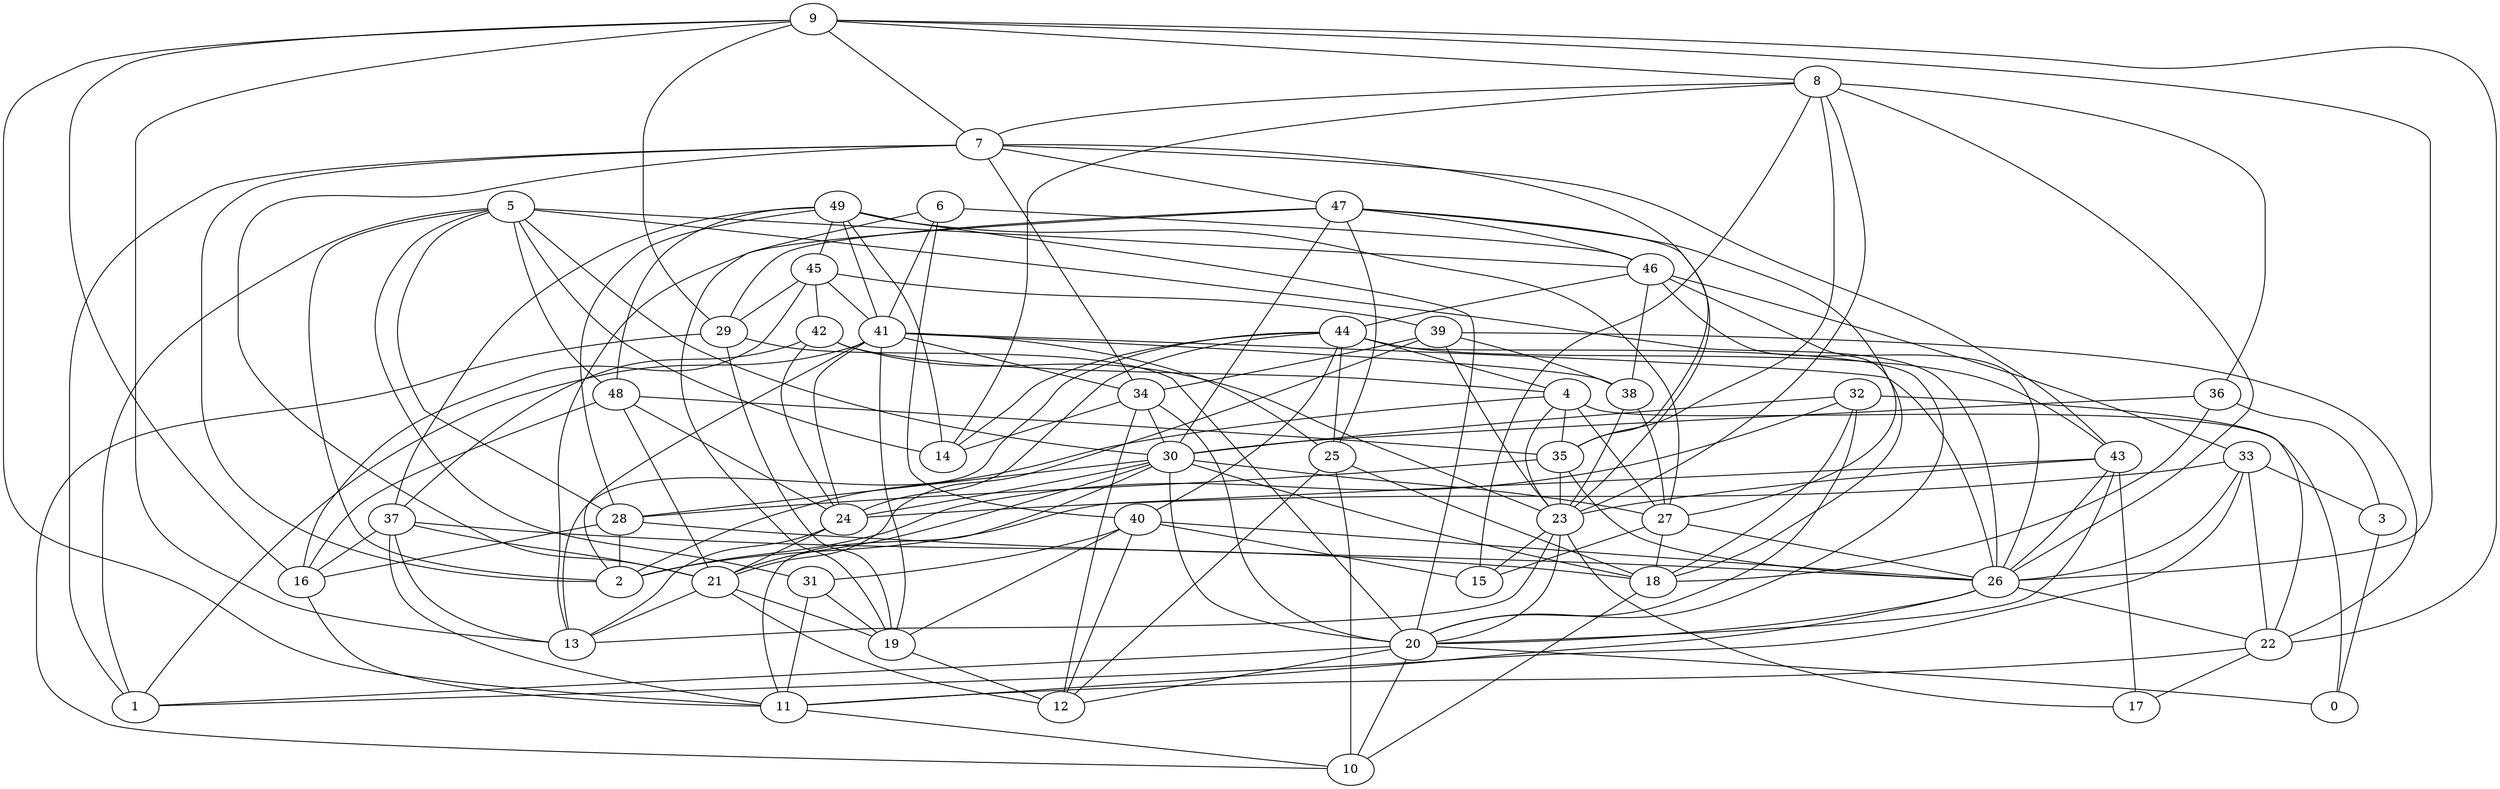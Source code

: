 digraph GG_graph {

subgraph G_graph {
edge [color = black]
"7" -> "43" [dir = none]
"7" -> "21" [dir = none]
"5" -> "26" [dir = none]
"5" -> "2" [dir = none]
"5" -> "46" [dir = none]
"5" -> "28" [dir = none]
"28" -> "16" [dir = none]
"41" -> "24" [dir = none]
"41" -> "38" [dir = none]
"41" -> "25" [dir = none]
"41" -> "1" [dir = none]
"41" -> "2" [dir = none]
"36" -> "30" [dir = none]
"36" -> "18" [dir = none]
"36" -> "3" [dir = none]
"25" -> "18" [dir = none]
"25" -> "10" [dir = none]
"37" -> "11" [dir = none]
"37" -> "13" [dir = none]
"37" -> "18" [dir = none]
"23" -> "15" [dir = none]
"23" -> "20" [dir = none]
"21" -> "19" [dir = none]
"24" -> "13" [dir = none]
"29" -> "10" [dir = none]
"47" -> "13" [dir = none]
"47" -> "25" [dir = none]
"9" -> "29" [dir = none]
"9" -> "11" [dir = none]
"9" -> "7" [dir = none]
"9" -> "13" [dir = none]
"9" -> "16" [dir = none]
"22" -> "17" [dir = none]
"20" -> "12" [dir = none]
"20" -> "1" [dir = none]
"20" -> "0" [dir = none]
"48" -> "24" [dir = none]
"48" -> "21" [dir = none]
"48" -> "35" [dir = none]
"31" -> "11" [dir = none]
"44" -> "25" [dir = none]
"44" -> "13" [dir = none]
"44" -> "24" [dir = none]
"44" -> "4" [dir = none]
"44" -> "43" [dir = none]
"44" -> "14" [dir = none]
"34" -> "30" [dir = none]
"11" -> "10" [dir = none]
"39" -> "23" [dir = none]
"39" -> "21" [dir = none]
"39" -> "38" [dir = none]
"39" -> "34" [dir = none]
"40" -> "19" [dir = none]
"40" -> "12" [dir = none]
"40" -> "31" [dir = none]
"46" -> "38" [dir = none]
"46" -> "33" [dir = none]
"26" -> "22" [dir = none]
"26" -> "11" [dir = none]
"32" -> "2" [dir = none]
"32" -> "30" [dir = none]
"32" -> "22" [dir = none]
"43" -> "17" [dir = none]
"4" -> "27" [dir = none]
"4" -> "0" [dir = none]
"4" -> "2" [dir = none]
"4" -> "23" [dir = none]
"33" -> "3" [dir = none]
"33" -> "26" [dir = none]
"35" -> "26" [dir = none]
"27" -> "15" [dir = none]
"42" -> "37" [dir = none]
"42" -> "23" [dir = none]
"49" -> "37" [dir = none]
"49" -> "14" [dir = none]
"49" -> "20" [dir = none]
"49" -> "41" [dir = none]
"49" -> "48" [dir = none]
"49" -> "27" [dir = none]
"8" -> "23" [dir = none]
"8" -> "36" [dir = none]
"8" -> "15" [dir = none]
"8" -> "26" [dir = none]
"8" -> "35" [dir = none]
"19" -> "12" [dir = none]
"30" -> "28" [dir = none]
"30" -> "20" [dir = none]
"30" -> "24" [dir = none]
"30" -> "21" [dir = none]
"30" -> "18" [dir = none]
"3" -> "0" [dir = none]
"45" -> "39" [dir = none]
"45" -> "41" [dir = none]
"45" -> "42" [dir = none]
"45" -> "29" [dir = none]
"6" -> "40" [dir = none]
"6" -> "41" [dir = none]
"6" -> "19" [dir = none]
"29" -> "20" [dir = none]
"37" -> "21" [dir = none]
"34" -> "14" [dir = none]
"43" -> "2" [dir = none]
"28" -> "26" [dir = none]
"21" -> "12" [dir = none]
"46" -> "18" [dir = none]
"6" -> "46" [dir = none]
"41" -> "26" [dir = none]
"29" -> "19" [dir = none]
"42" -> "24" [dir = none]
"35" -> "23" [dir = none]
"35" -> "28" [dir = none]
"27" -> "18" [dir = none]
"40" -> "26" [dir = none]
"20" -> "10" [dir = none]
"30" -> "11" [dir = none]
"8" -> "14" [dir = none]
"9" -> "22" [dir = none]
"49" -> "28" [dir = none]
"37" -> "16" [dir = none]
"24" -> "21" [dir = none]
"32" -> "18" [dir = none]
"39" -> "22" [dir = none]
"5" -> "30" [dir = none]
"23" -> "13" [dir = none]
"7" -> "34" [dir = none]
"41" -> "19" [dir = none]
"49" -> "45" [dir = none]
"43" -> "26" [dir = none]
"23" -> "17" [dir = none]
"9" -> "8" [dir = none]
"42" -> "4" [dir = none]
"5" -> "1" [dir = none]
"8" -> "7" [dir = none]
"33" -> "24" [dir = none]
"38" -> "23" [dir = none]
"48" -> "16" [dir = none]
"43" -> "20" [dir = none]
"46" -> "26" [dir = none]
"16" -> "11" [dir = none]
"47" -> "23" [dir = none]
"43" -> "23" [dir = none]
"32" -> "20" [dir = none]
"5" -> "14" [dir = none]
"18" -> "10" [dir = none]
"44" -> "20" [dir = none]
"26" -> "20" [dir = none]
"47" -> "46" [dir = none]
"45" -> "16" [dir = none]
"4" -> "35" [dir = none]
"33" -> "1" [dir = none]
"47" -> "30" [dir = none]
"47" -> "27" [dir = none]
"30" -> "27" [dir = none]
"7" -> "35" [dir = none]
"46" -> "44" [dir = none]
"7" -> "47" [dir = none]
"5" -> "48" [dir = none]
"9" -> "26" [dir = none]
"33" -> "22" [dir = none]
"28" -> "2" [dir = none]
"7" -> "2" [dir = none]
"7" -> "1" [dir = none]
"34" -> "12" [dir = none]
"38" -> "27" [dir = none]
"31" -> "19" [dir = none]
"27" -> "26" [dir = none]
"25" -> "12" [dir = none]
"21" -> "13" [dir = none]
"22" -> "11" [dir = none]
"5" -> "31" [dir = none]
"40" -> "15" [dir = none]
"44" -> "40" [dir = none]
"41" -> "34" [dir = none]
"34" -> "20" [dir = none]
"47" -> "29" [dir = none]
}

}
